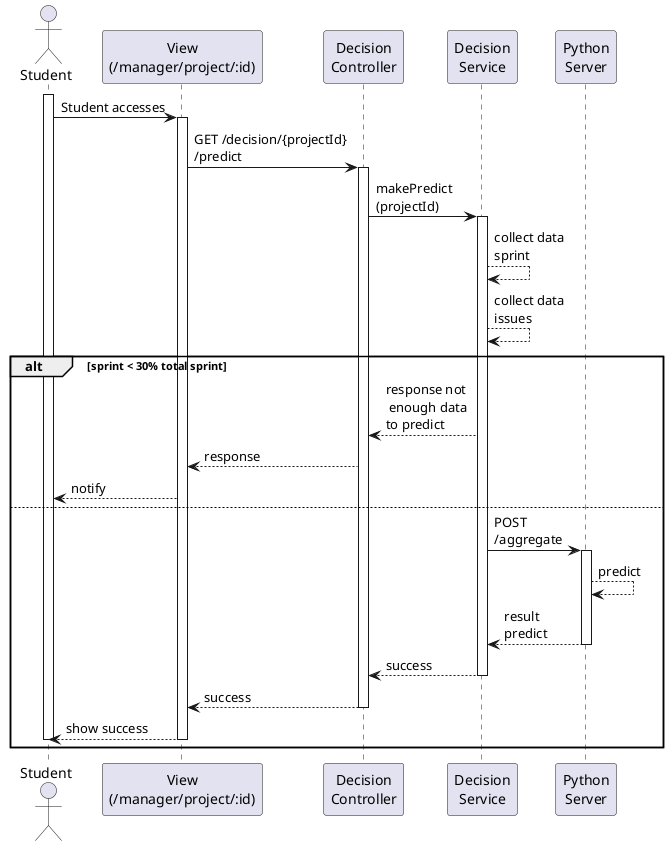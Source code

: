 @startuml
actor "Student" as SV
participant "View\n(/manager/project/:id)" as View
participant "Decision\nController" as Controller
participant "Decision\nService" as Service
participant "Python\nServer" as Python

activate SV
SV -> View : Student accesses
activate View
View -> Controller: GET /decision/{projectId}\n/predict
activate Controller
Controller -> Service: makePredict\n(projectId)
activate Service
   Service --> Service: collect data\nsprint
   Service --> Service: collect data\nissues
alt sprint < 30% total sprint
  Service --> Controller: response not\n enough data \nto predict
  Controller --> View: response
  View --> SV: notify
else

  Service -> Python: POST \n/aggregate
  activate Python
  Python --> Python: predict
  Python --> Service: result \npredict
  deactivate Python
  Service --> Controller: success
  deactivate Service
  Controller --> View: success
  deactivate Controller
  View --> SV: show success
  deactivate View
  deactivate SV
end
@enduml